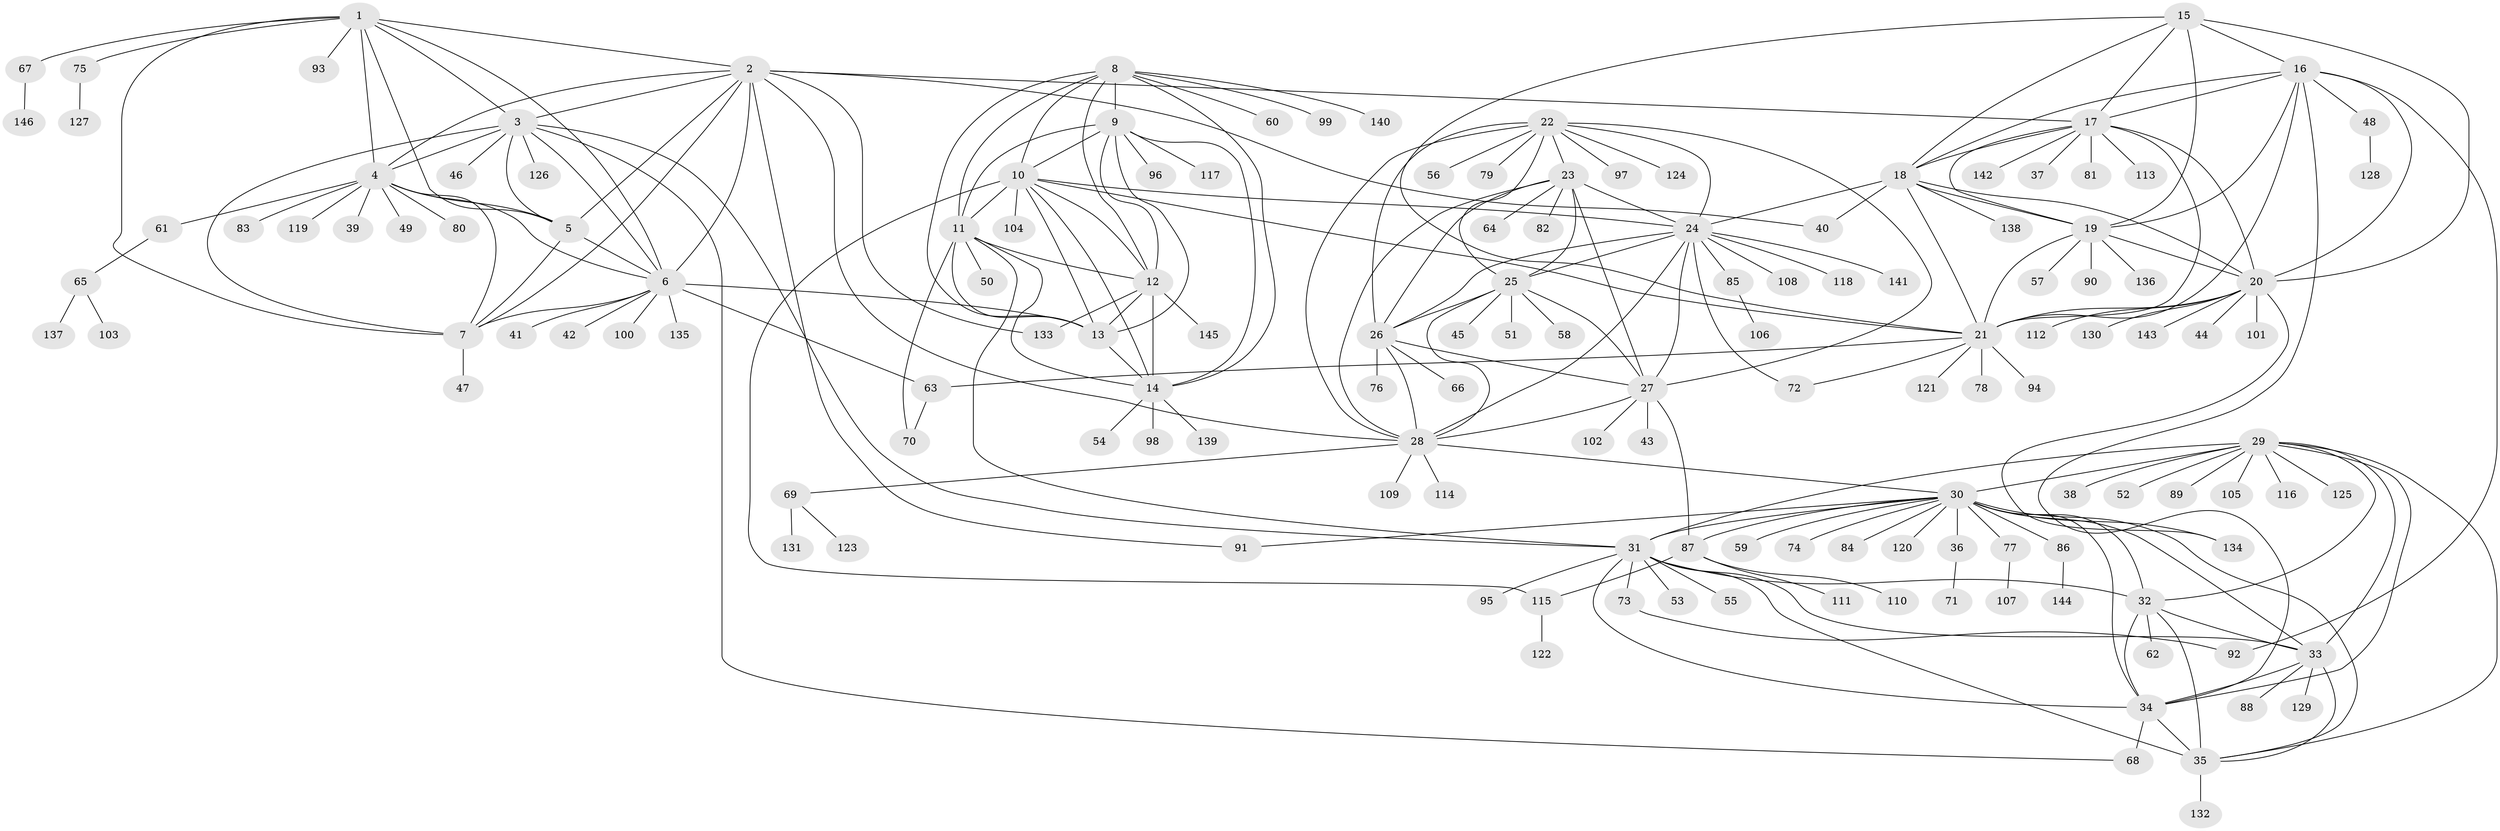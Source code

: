 // coarse degree distribution, {12: 0.034482758620689655, 8: 0.05172413793103448, 10: 0.008620689655172414, 9: 0.034482758620689655, 5: 0.008620689655172414, 6: 0.02586206896551724, 7: 0.034482758620689655, 11: 0.017241379310344827, 18: 0.008620689655172414, 4: 0.008620689655172414, 1: 0.6551724137931034, 2: 0.10344827586206896, 3: 0.008620689655172414}
// Generated by graph-tools (version 1.1) at 2025/52/02/27/25 19:52:17]
// undirected, 146 vertices, 237 edges
graph export_dot {
graph [start="1"]
  node [color=gray90,style=filled];
  1;
  2;
  3;
  4;
  5;
  6;
  7;
  8;
  9;
  10;
  11;
  12;
  13;
  14;
  15;
  16;
  17;
  18;
  19;
  20;
  21;
  22;
  23;
  24;
  25;
  26;
  27;
  28;
  29;
  30;
  31;
  32;
  33;
  34;
  35;
  36;
  37;
  38;
  39;
  40;
  41;
  42;
  43;
  44;
  45;
  46;
  47;
  48;
  49;
  50;
  51;
  52;
  53;
  54;
  55;
  56;
  57;
  58;
  59;
  60;
  61;
  62;
  63;
  64;
  65;
  66;
  67;
  68;
  69;
  70;
  71;
  72;
  73;
  74;
  75;
  76;
  77;
  78;
  79;
  80;
  81;
  82;
  83;
  84;
  85;
  86;
  87;
  88;
  89;
  90;
  91;
  92;
  93;
  94;
  95;
  96;
  97;
  98;
  99;
  100;
  101;
  102;
  103;
  104;
  105;
  106;
  107;
  108;
  109;
  110;
  111;
  112;
  113;
  114;
  115;
  116;
  117;
  118;
  119;
  120;
  121;
  122;
  123;
  124;
  125;
  126;
  127;
  128;
  129;
  130;
  131;
  132;
  133;
  134;
  135;
  136;
  137;
  138;
  139;
  140;
  141;
  142;
  143;
  144;
  145;
  146;
  1 -- 2;
  1 -- 3;
  1 -- 4;
  1 -- 5;
  1 -- 6;
  1 -- 7;
  1 -- 67;
  1 -- 75;
  1 -- 93;
  2 -- 3;
  2 -- 4;
  2 -- 5;
  2 -- 6;
  2 -- 7;
  2 -- 17;
  2 -- 28;
  2 -- 40;
  2 -- 91;
  2 -- 133;
  3 -- 4;
  3 -- 5;
  3 -- 6;
  3 -- 7;
  3 -- 31;
  3 -- 46;
  3 -- 68;
  3 -- 126;
  4 -- 5;
  4 -- 6;
  4 -- 7;
  4 -- 39;
  4 -- 49;
  4 -- 61;
  4 -- 80;
  4 -- 83;
  4 -- 119;
  5 -- 6;
  5 -- 7;
  6 -- 7;
  6 -- 13;
  6 -- 41;
  6 -- 42;
  6 -- 63;
  6 -- 100;
  6 -- 135;
  7 -- 47;
  8 -- 9;
  8 -- 10;
  8 -- 11;
  8 -- 12;
  8 -- 13;
  8 -- 14;
  8 -- 60;
  8 -- 99;
  8 -- 140;
  9 -- 10;
  9 -- 11;
  9 -- 12;
  9 -- 13;
  9 -- 14;
  9 -- 96;
  9 -- 117;
  10 -- 11;
  10 -- 12;
  10 -- 13;
  10 -- 14;
  10 -- 21;
  10 -- 24;
  10 -- 104;
  10 -- 115;
  11 -- 12;
  11 -- 13;
  11 -- 14;
  11 -- 31;
  11 -- 50;
  11 -- 70;
  12 -- 13;
  12 -- 14;
  12 -- 133;
  12 -- 145;
  13 -- 14;
  14 -- 54;
  14 -- 98;
  14 -- 139;
  15 -- 16;
  15 -- 17;
  15 -- 18;
  15 -- 19;
  15 -- 20;
  15 -- 21;
  16 -- 17;
  16 -- 18;
  16 -- 19;
  16 -- 20;
  16 -- 21;
  16 -- 34;
  16 -- 48;
  16 -- 92;
  17 -- 18;
  17 -- 19;
  17 -- 20;
  17 -- 21;
  17 -- 37;
  17 -- 81;
  17 -- 113;
  17 -- 142;
  18 -- 19;
  18 -- 20;
  18 -- 21;
  18 -- 24;
  18 -- 40;
  18 -- 138;
  19 -- 20;
  19 -- 21;
  19 -- 57;
  19 -- 90;
  19 -- 136;
  20 -- 21;
  20 -- 44;
  20 -- 101;
  20 -- 112;
  20 -- 130;
  20 -- 134;
  20 -- 143;
  21 -- 63;
  21 -- 72;
  21 -- 78;
  21 -- 94;
  21 -- 121;
  22 -- 23;
  22 -- 24;
  22 -- 25;
  22 -- 26;
  22 -- 27;
  22 -- 28;
  22 -- 56;
  22 -- 79;
  22 -- 97;
  22 -- 124;
  23 -- 24;
  23 -- 25;
  23 -- 26;
  23 -- 27;
  23 -- 28;
  23 -- 64;
  23 -- 82;
  24 -- 25;
  24 -- 26;
  24 -- 27;
  24 -- 28;
  24 -- 72;
  24 -- 85;
  24 -- 108;
  24 -- 118;
  24 -- 141;
  25 -- 26;
  25 -- 27;
  25 -- 28;
  25 -- 45;
  25 -- 51;
  25 -- 58;
  26 -- 27;
  26 -- 28;
  26 -- 66;
  26 -- 76;
  27 -- 28;
  27 -- 43;
  27 -- 87;
  27 -- 102;
  28 -- 30;
  28 -- 69;
  28 -- 109;
  28 -- 114;
  29 -- 30;
  29 -- 31;
  29 -- 32;
  29 -- 33;
  29 -- 34;
  29 -- 35;
  29 -- 38;
  29 -- 52;
  29 -- 89;
  29 -- 105;
  29 -- 116;
  29 -- 125;
  30 -- 31;
  30 -- 32;
  30 -- 33;
  30 -- 34;
  30 -- 35;
  30 -- 36;
  30 -- 59;
  30 -- 74;
  30 -- 77;
  30 -- 84;
  30 -- 86;
  30 -- 87;
  30 -- 91;
  30 -- 120;
  30 -- 134;
  31 -- 32;
  31 -- 33;
  31 -- 34;
  31 -- 35;
  31 -- 53;
  31 -- 55;
  31 -- 73;
  31 -- 95;
  32 -- 33;
  32 -- 34;
  32 -- 35;
  32 -- 62;
  33 -- 34;
  33 -- 35;
  33 -- 88;
  33 -- 129;
  34 -- 35;
  34 -- 68;
  35 -- 132;
  36 -- 71;
  48 -- 128;
  61 -- 65;
  63 -- 70;
  65 -- 103;
  65 -- 137;
  67 -- 146;
  69 -- 123;
  69 -- 131;
  73 -- 92;
  75 -- 127;
  77 -- 107;
  85 -- 106;
  86 -- 144;
  87 -- 110;
  87 -- 111;
  87 -- 115;
  115 -- 122;
}
